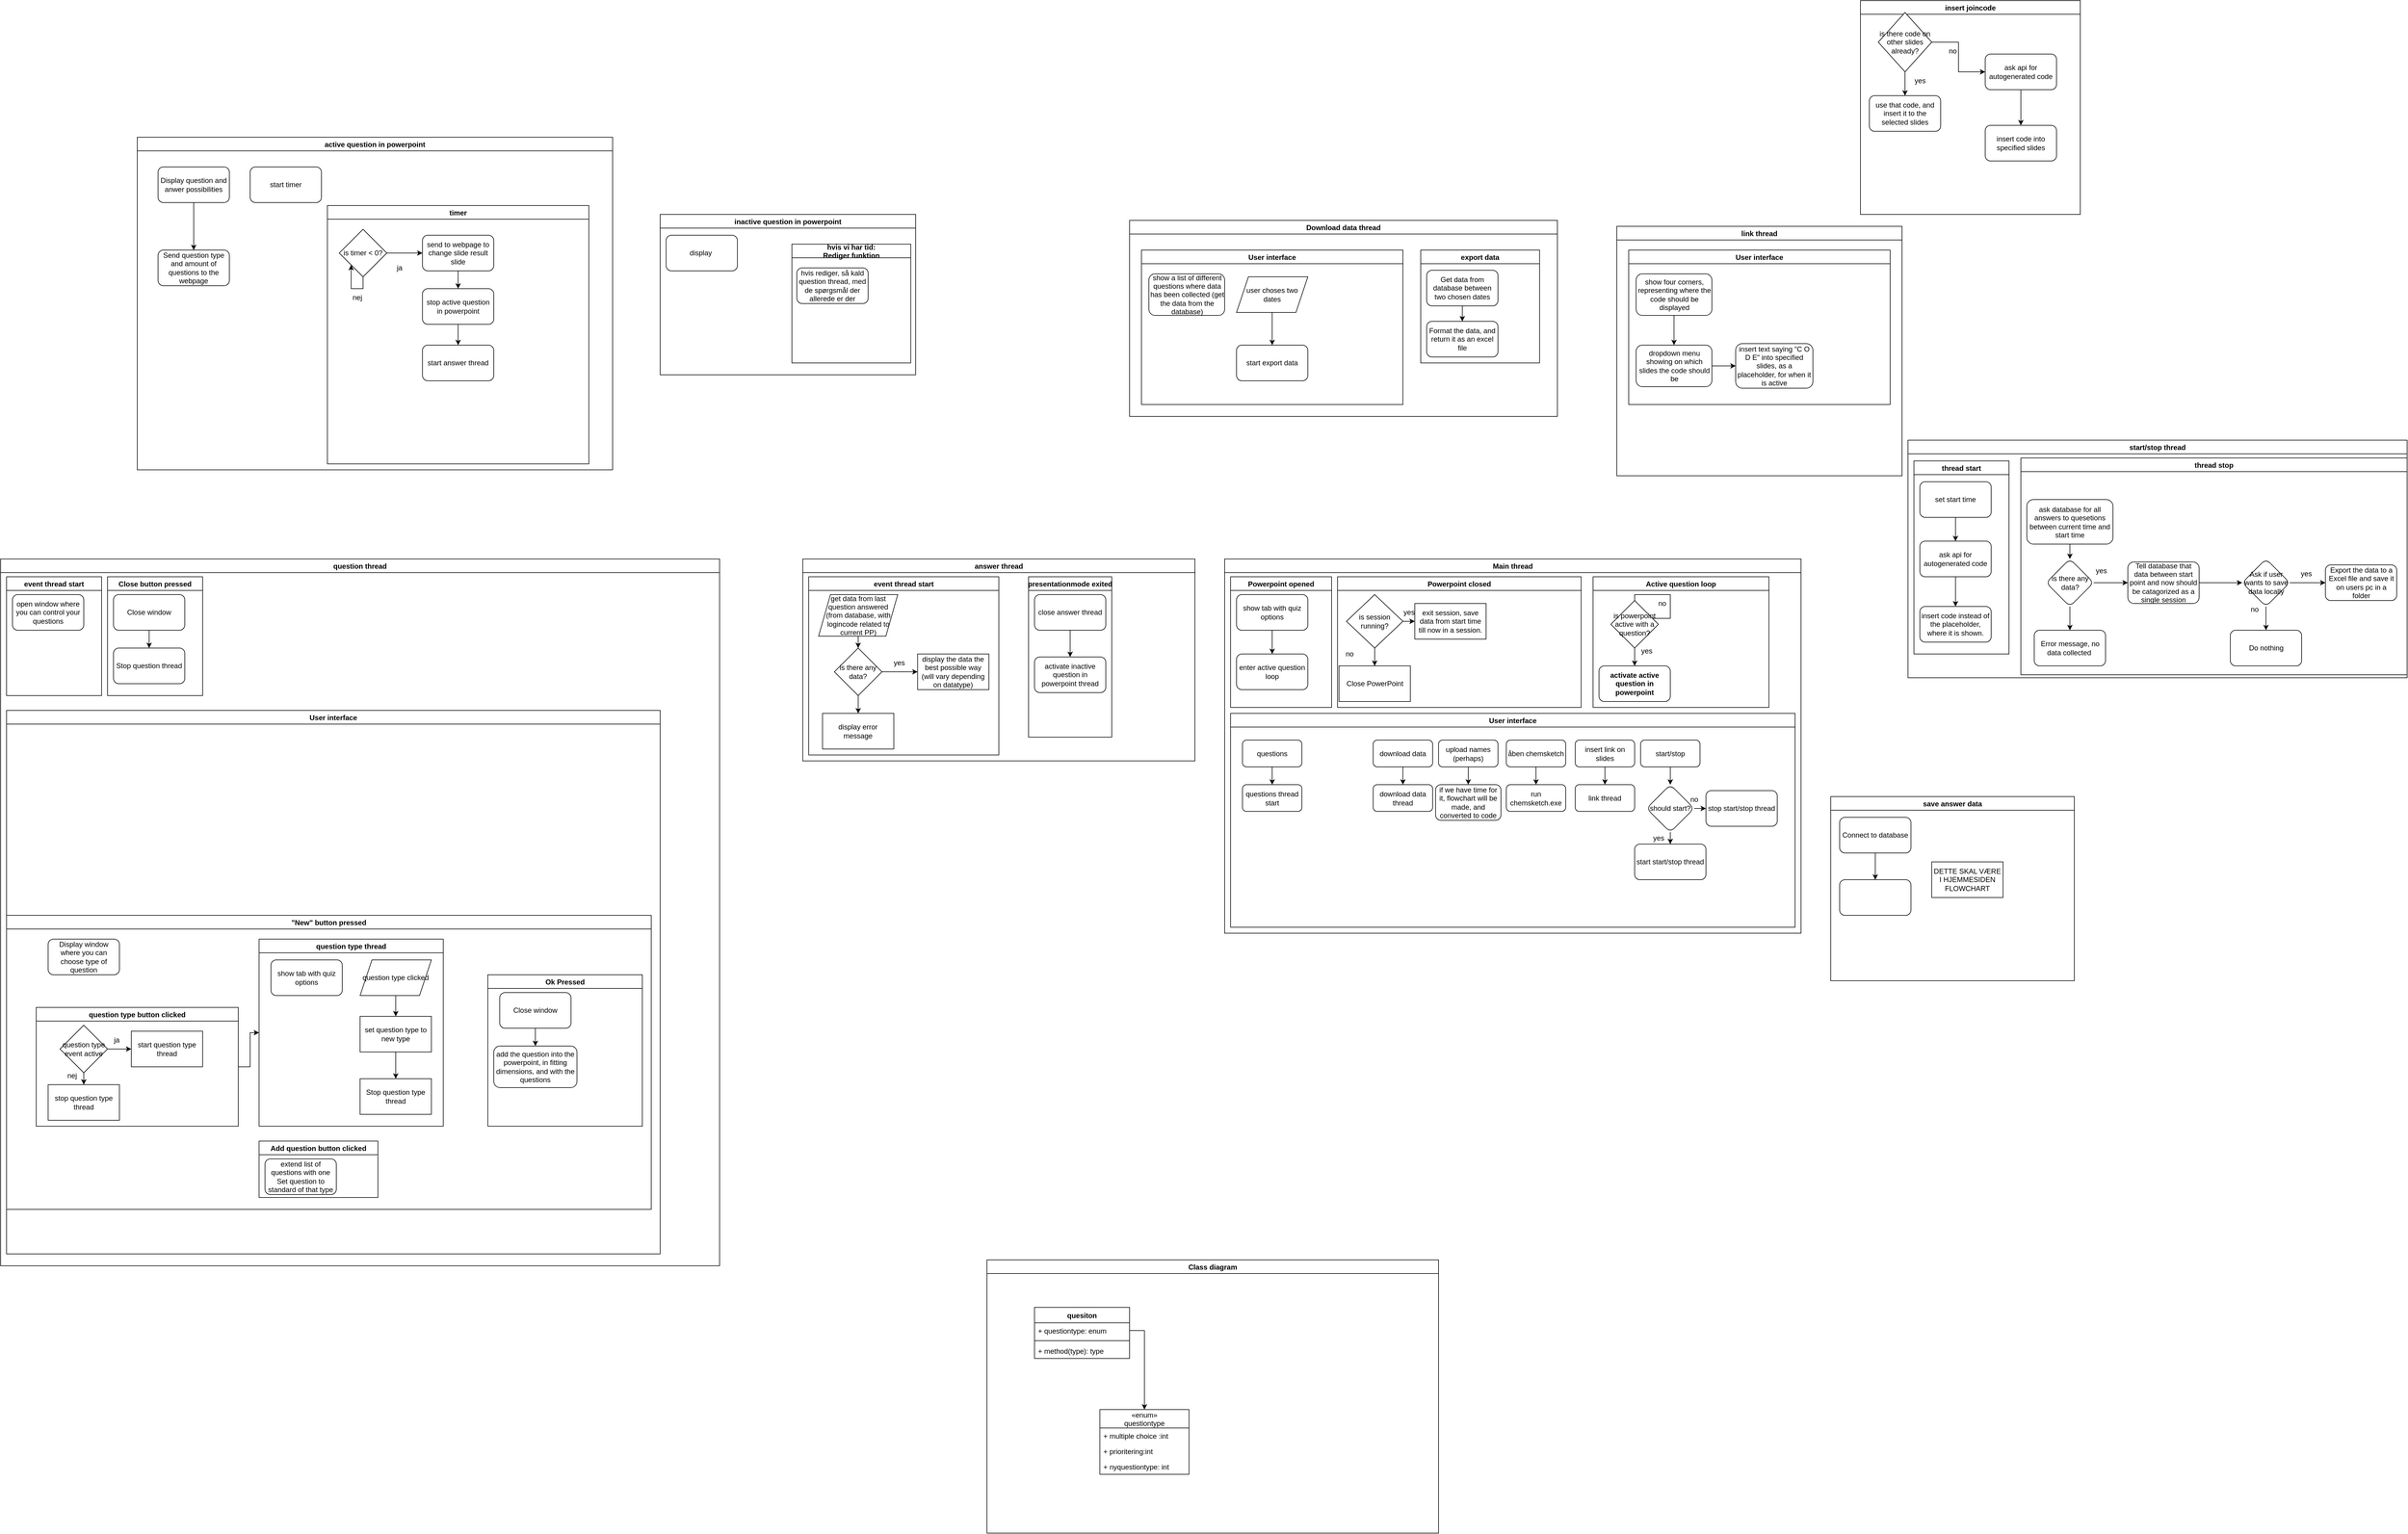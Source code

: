 <mxfile version="20.3.0" type="device"><diagram id="gqX06IdFqiMIVu1nSYgO" name="Side-1"><mxGraphModel dx="3515" dy="1796" grid="1" gridSize="10" guides="1" tooltips="1" connect="1" arrows="1" fold="1" page="1" pageScale="1" pageWidth="827" pageHeight="1169" math="0" shadow="0"><root><mxCell id="0"/><mxCell id="1" parent="0"/><mxCell id="KFCejY-VL7crPzXqSLOR-3" value="start/stop thread" style="swimlane;" parent="1" vertex="1"><mxGeometry x="1090" y="80" width="840" height="400" as="geometry"/></mxCell><mxCell id="HixkjspeuU4x75Afm-0R-80" value="thread start" style="swimlane;" parent="KFCejY-VL7crPzXqSLOR-3" vertex="1"><mxGeometry x="10" y="35" width="160" height="325" as="geometry"/></mxCell><mxCell id="OoVGZKWChTSd3T30ME-v-3" value="" style="edgeStyle=orthogonalEdgeStyle;rounded=0;orthogonalLoop=1;jettySize=auto;html=1;entryX=0.5;entryY=0;entryDx=0;entryDy=0;" parent="HixkjspeuU4x75Afm-0R-80" source="HixkjspeuU4x75Afm-0R-84" target="OoVGZKWChTSd3T30ME-v-5" edge="1"><mxGeometry relative="1" as="geometry"><mxPoint x="70" y="175" as="targetPoint"/></mxGeometry></mxCell><mxCell id="HixkjspeuU4x75Afm-0R-84" value="set start time" style="rounded=1;whiteSpace=wrap;html=1;" parent="HixkjspeuU4x75Afm-0R-80" vertex="1"><mxGeometry x="10" y="35" width="120" height="60" as="geometry"/></mxCell><mxCell id="OoVGZKWChTSd3T30ME-v-5" value="ask api for autogenerated code" style="rounded=1;whiteSpace=wrap;html=1;" parent="HixkjspeuU4x75Afm-0R-80" vertex="1"><mxGeometry x="10" y="135" width="120" height="60" as="geometry"/></mxCell><mxCell id="OoVGZKWChTSd3T30ME-v-6" value="insert code instead of the placeholder, where it is shown." style="whiteSpace=wrap;html=1;rounded=1;" parent="HixkjspeuU4x75Afm-0R-80" vertex="1"><mxGeometry x="10" y="245" width="120" height="60" as="geometry"/></mxCell><mxCell id="OoVGZKWChTSd3T30ME-v-4" value="" style="edgeStyle=orthogonalEdgeStyle;rounded=0;orthogonalLoop=1;jettySize=auto;html=1;" parent="HixkjspeuU4x75Afm-0R-80" source="OoVGZKWChTSd3T30ME-v-5" target="OoVGZKWChTSd3T30ME-v-6" edge="1"><mxGeometry relative="1" as="geometry"/></mxCell><mxCell id="HixkjspeuU4x75Afm-0R-81" value="thread stop" style="swimlane;" parent="KFCejY-VL7crPzXqSLOR-3" vertex="1"><mxGeometry x="190" y="30" width="650" height="365" as="geometry"/></mxCell><mxCell id="HixkjspeuU4x75Afm-0R-89" value="" style="edgeStyle=orthogonalEdgeStyle;rounded=0;orthogonalLoop=1;jettySize=auto;html=1;" parent="HixkjspeuU4x75Afm-0R-81" source="HixkjspeuU4x75Afm-0R-85" target="HixkjspeuU4x75Afm-0R-88" edge="1"><mxGeometry relative="1" as="geometry"/></mxCell><mxCell id="HixkjspeuU4x75Afm-0R-85" value="ask database for all answers to quesetions between current time and start time" style="rounded=1;whiteSpace=wrap;html=1;" parent="HixkjspeuU4x75Afm-0R-81" vertex="1"><mxGeometry x="10" y="70" width="145" height="75" as="geometry"/></mxCell><mxCell id="HixkjspeuU4x75Afm-0R-93" value="" style="edgeStyle=orthogonalEdgeStyle;rounded=0;orthogonalLoop=1;jettySize=auto;html=1;" parent="HixkjspeuU4x75Afm-0R-81" source="HixkjspeuU4x75Afm-0R-88" target="HixkjspeuU4x75Afm-0R-92" edge="1"><mxGeometry relative="1" as="geometry"/></mxCell><mxCell id="OoVGZKWChTSd3T30ME-v-10" value="" style="edgeStyle=orthogonalEdgeStyle;rounded=0;orthogonalLoop=1;jettySize=auto;html=1;entryX=0;entryY=0.5;entryDx=0;entryDy=0;" parent="HixkjspeuU4x75Afm-0R-81" source="HixkjspeuU4x75Afm-0R-88" target="OoVGZKWChTSd3T30ME-v-21" edge="1"><mxGeometry relative="1" as="geometry"/></mxCell><mxCell id="HixkjspeuU4x75Afm-0R-88" value="is there any data?" style="rhombus;whiteSpace=wrap;html=1;rounded=1;" parent="HixkjspeuU4x75Afm-0R-81" vertex="1"><mxGeometry x="42.5" y="170" width="80" height="80" as="geometry"/></mxCell><mxCell id="HixkjspeuU4x75Afm-0R-92" value="Error message, no data collected&amp;nbsp;" style="whiteSpace=wrap;html=1;rounded=1;" parent="HixkjspeuU4x75Afm-0R-81" vertex="1"><mxGeometry x="22.5" y="290" width="120" height="60" as="geometry"/></mxCell><mxCell id="HixkjspeuU4x75Afm-0R-94" value="yes" style="text;html=1;align=center;verticalAlign=middle;resizable=0;points=[];autosize=1;strokeColor=none;fillColor=none;" parent="HixkjspeuU4x75Afm-0R-81" vertex="1"><mxGeometry x="115" y="175" width="40" height="30" as="geometry"/></mxCell><mxCell id="OoVGZKWChTSd3T30ME-v-12" value="" style="edgeStyle=orthogonalEdgeStyle;rounded=0;orthogonalLoop=1;jettySize=auto;html=1;" parent="HixkjspeuU4x75Afm-0R-81" source="OoVGZKWChTSd3T30ME-v-9" target="OoVGZKWChTSd3T30ME-v-11" edge="1"><mxGeometry relative="1" as="geometry"/></mxCell><mxCell id="OoVGZKWChTSd3T30ME-v-14" value="" style="edgeStyle=orthogonalEdgeStyle;rounded=0;orthogonalLoop=1;jettySize=auto;html=1;" parent="HixkjspeuU4x75Afm-0R-81" source="OoVGZKWChTSd3T30ME-v-9" target="OoVGZKWChTSd3T30ME-v-13" edge="1"><mxGeometry relative="1" as="geometry"/></mxCell><mxCell id="OoVGZKWChTSd3T30ME-v-9" value="Ask if user wants to save data locally" style="rhombus;whiteSpace=wrap;html=1;rounded=1;" parent="HixkjspeuU4x75Afm-0R-81" vertex="1"><mxGeometry x="372.5" y="170" width="80" height="80" as="geometry"/></mxCell><mxCell id="OoVGZKWChTSd3T30ME-v-11" value="Export the data to a Excel file and save it on users pc in a folder" style="whiteSpace=wrap;html=1;rounded=1;" parent="HixkjspeuU4x75Afm-0R-81" vertex="1"><mxGeometry x="512.5" y="180" width="120" height="60" as="geometry"/></mxCell><mxCell id="OoVGZKWChTSd3T30ME-v-13" value="Do nothing" style="whiteSpace=wrap;html=1;rounded=1;" parent="HixkjspeuU4x75Afm-0R-81" vertex="1"><mxGeometry x="352.5" y="290" width="120" height="60" as="geometry"/></mxCell><mxCell id="OoVGZKWChTSd3T30ME-v-15" value="yes" style="text;html=1;align=center;verticalAlign=middle;resizable=0;points=[];autosize=1;strokeColor=none;fillColor=none;" parent="HixkjspeuU4x75Afm-0R-81" vertex="1"><mxGeometry x="460" y="180" width="40" height="30" as="geometry"/></mxCell><mxCell id="OoVGZKWChTSd3T30ME-v-16" value="no" style="text;html=1;align=center;verticalAlign=middle;resizable=0;points=[];autosize=1;strokeColor=none;fillColor=none;" parent="HixkjspeuU4x75Afm-0R-81" vertex="1"><mxGeometry x="372.5" y="240" width="40" height="30" as="geometry"/></mxCell><mxCell id="OoVGZKWChTSd3T30ME-v-22" style="edgeStyle=orthogonalEdgeStyle;rounded=0;orthogonalLoop=1;jettySize=auto;html=1;entryX=0;entryY=0.5;entryDx=0;entryDy=0;" parent="HixkjspeuU4x75Afm-0R-81" source="OoVGZKWChTSd3T30ME-v-21" target="OoVGZKWChTSd3T30ME-v-9" edge="1"><mxGeometry relative="1" as="geometry"/></mxCell><mxCell id="OoVGZKWChTSd3T30ME-v-21" value="Tell database that data between start point and now should be catagorized as a single session" style="whiteSpace=wrap;html=1;rounded=1;" parent="HixkjspeuU4x75Afm-0R-81" vertex="1"><mxGeometry x="180" y="175" width="120" height="70" as="geometry"/></mxCell><mxCell id="KFCejY-VL7crPzXqSLOR-4" value="Main thread" style="swimlane;" parent="1" vertex="1"><mxGeometry x="-60" y="280" width="970" height="630" as="geometry"/></mxCell><mxCell id="KFCejY-VL7crPzXqSLOR-5" value="Powerpoint opened" style="swimlane;" parent="KFCejY-VL7crPzXqSLOR-4" vertex="1"><mxGeometry x="10" y="30" width="170" height="220" as="geometry"/></mxCell><mxCell id="HixkjspeuU4x75Afm-0R-272" value="" style="edgeStyle=orthogonalEdgeStyle;rounded=0;orthogonalLoop=1;jettySize=auto;html=1;" parent="KFCejY-VL7crPzXqSLOR-5" source="KFCejY-VL7crPzXqSLOR-7" target="HixkjspeuU4x75Afm-0R-271" edge="1"><mxGeometry relative="1" as="geometry"/></mxCell><mxCell id="KFCejY-VL7crPzXqSLOR-7" value="show tab with quiz options" style="rounded=1;whiteSpace=wrap;html=1;" parent="KFCejY-VL7crPzXqSLOR-5" vertex="1"><mxGeometry x="10" y="30" width="120" height="60" as="geometry"/></mxCell><mxCell id="HixkjspeuU4x75Afm-0R-271" value="enter active question loop" style="whiteSpace=wrap;html=1;rounded=1;" parent="KFCejY-VL7crPzXqSLOR-5" vertex="1"><mxGeometry x="10" y="130" width="120" height="60" as="geometry"/></mxCell><mxCell id="KFCejY-VL7crPzXqSLOR-8" value="Powerpoint closed" style="swimlane;" parent="KFCejY-VL7crPzXqSLOR-4" vertex="1"><mxGeometry x="190" y="30" width="410" height="220" as="geometry"/></mxCell><mxCell id="KFCejY-VL7crPzXqSLOR-15" value="" style="edgeStyle=orthogonalEdgeStyle;rounded=0;orthogonalLoop=1;jettySize=auto;html=1;" parent="KFCejY-VL7crPzXqSLOR-8" source="KFCejY-VL7crPzXqSLOR-10" target="KFCejY-VL7crPzXqSLOR-14" edge="1"><mxGeometry relative="1" as="geometry"/></mxCell><mxCell id="KFCejY-VL7crPzXqSLOR-10" value="is session running?" style="rhombus;whiteSpace=wrap;html=1;" parent="KFCejY-VL7crPzXqSLOR-8" vertex="1"><mxGeometry x="15" y="30" width="95" height="90" as="geometry"/></mxCell><mxCell id="KFCejY-VL7crPzXqSLOR-11" value="exit session, save data from start time till now in a session." style="whiteSpace=wrap;html=1;" parent="KFCejY-VL7crPzXqSLOR-8" vertex="1"><mxGeometry x="130" y="45" width="120" height="60" as="geometry"/></mxCell><mxCell id="KFCejY-VL7crPzXqSLOR-12" value="" style="edgeStyle=orthogonalEdgeStyle;rounded=0;orthogonalLoop=1;jettySize=auto;html=1;" parent="KFCejY-VL7crPzXqSLOR-8" source="KFCejY-VL7crPzXqSLOR-10" target="KFCejY-VL7crPzXqSLOR-11" edge="1"><mxGeometry relative="1" as="geometry"/></mxCell><mxCell id="KFCejY-VL7crPzXqSLOR-14" value="Close PowerPoint" style="whiteSpace=wrap;html=1;" parent="KFCejY-VL7crPzXqSLOR-8" vertex="1"><mxGeometry x="2.5" y="150" width="120" height="60" as="geometry"/></mxCell><mxCell id="HixkjspeuU4x75Afm-0R-96" value="yes" style="text;html=1;align=center;verticalAlign=middle;resizable=0;points=[];autosize=1;strokeColor=none;fillColor=none;" parent="KFCejY-VL7crPzXqSLOR-8" vertex="1"><mxGeometry x="100" y="45" width="40" height="30" as="geometry"/></mxCell><mxCell id="KFCejY-VL7crPzXqSLOR-16" value="User interface" style="swimlane;" parent="KFCejY-VL7crPzXqSLOR-4" vertex="1"><mxGeometry x="10" y="260" width="950" height="360" as="geometry"/></mxCell><mxCell id="KFCejY-VL7crPzXqSLOR-47" value="" style="edgeStyle=orthogonalEdgeStyle;rounded=0;orthogonalLoop=1;jettySize=auto;html=1;" parent="KFCejY-VL7crPzXqSLOR-16" source="KFCejY-VL7crPzXqSLOR-17" target="KFCejY-VL7crPzXqSLOR-46" edge="1"><mxGeometry relative="1" as="geometry"/></mxCell><mxCell id="KFCejY-VL7crPzXqSLOR-17" value="questions" style="rounded=1;whiteSpace=wrap;html=1;" parent="KFCejY-VL7crPzXqSLOR-16" vertex="1"><mxGeometry x="20" y="45" width="100" height="45" as="geometry"/></mxCell><mxCell id="HixkjspeuU4x75Afm-0R-4" value="" style="edgeStyle=orthogonalEdgeStyle;rounded=0;orthogonalLoop=1;jettySize=auto;html=1;" parent="KFCejY-VL7crPzXqSLOR-16" source="KFCejY-VL7crPzXqSLOR-42" target="HixkjspeuU4x75Afm-0R-3" edge="1"><mxGeometry relative="1" as="geometry"/></mxCell><mxCell id="KFCejY-VL7crPzXqSLOR-42" value="download data" style="rounded=1;whiteSpace=wrap;html=1;" parent="KFCejY-VL7crPzXqSLOR-16" vertex="1"><mxGeometry x="240" y="45" width="100" height="45" as="geometry"/></mxCell><mxCell id="HixkjspeuU4x75Afm-0R-32" value="" style="edgeStyle=orthogonalEdgeStyle;rounded=0;orthogonalLoop=1;jettySize=auto;html=1;" parent="KFCejY-VL7crPzXqSLOR-16" source="KFCejY-VL7crPzXqSLOR-41" target="HixkjspeuU4x75Afm-0R-31" edge="1"><mxGeometry relative="1" as="geometry"/></mxCell><mxCell id="KFCejY-VL7crPzXqSLOR-41" value="upload names (perhaps)" style="rounded=1;whiteSpace=wrap;html=1;" parent="KFCejY-VL7crPzXqSLOR-16" vertex="1"><mxGeometry x="350" y="45" width="100" height="45" as="geometry"/></mxCell><mxCell id="HixkjspeuU4x75Afm-0R-34" value="" style="edgeStyle=orthogonalEdgeStyle;rounded=0;orthogonalLoop=1;jettySize=auto;html=1;" parent="KFCejY-VL7crPzXqSLOR-16" source="KFCejY-VL7crPzXqSLOR-43" target="HixkjspeuU4x75Afm-0R-33" edge="1"><mxGeometry relative="1" as="geometry"/></mxCell><mxCell id="KFCejY-VL7crPzXqSLOR-43" value="åben chemsketch" style="rounded=1;whiteSpace=wrap;html=1;" parent="KFCejY-VL7crPzXqSLOR-16" vertex="1"><mxGeometry x="464" y="45" width="100" height="45" as="geometry"/></mxCell><mxCell id="HixkjspeuU4x75Afm-0R-36" value="" style="edgeStyle=orthogonalEdgeStyle;rounded=0;orthogonalLoop=1;jettySize=auto;html=1;" parent="KFCejY-VL7crPzXqSLOR-16" source="KFCejY-VL7crPzXqSLOR-44" target="HixkjspeuU4x75Afm-0R-35" edge="1"><mxGeometry relative="1" as="geometry"/></mxCell><mxCell id="KFCejY-VL7crPzXqSLOR-44" value="insert link on slides" style="rounded=1;whiteSpace=wrap;html=1;" parent="KFCejY-VL7crPzXqSLOR-16" vertex="1"><mxGeometry x="580" y="45" width="100" height="45" as="geometry"/></mxCell><mxCell id="HixkjspeuU4x75Afm-0R-73" value="" style="edgeStyle=orthogonalEdgeStyle;rounded=0;orthogonalLoop=1;jettySize=auto;html=1;" parent="KFCejY-VL7crPzXqSLOR-16" source="KFCejY-VL7crPzXqSLOR-45" target="HixkjspeuU4x75Afm-0R-72" edge="1"><mxGeometry relative="1" as="geometry"/></mxCell><mxCell id="KFCejY-VL7crPzXqSLOR-45" value="start/stop" style="rounded=1;whiteSpace=wrap;html=1;" parent="KFCejY-VL7crPzXqSLOR-16" vertex="1"><mxGeometry x="690" y="45" width="100" height="45" as="geometry"/></mxCell><mxCell id="KFCejY-VL7crPzXqSLOR-46" value="questions thread start" style="rounded=1;whiteSpace=wrap;html=1;" parent="KFCejY-VL7crPzXqSLOR-16" vertex="1"><mxGeometry x="20" y="120" width="100" height="45" as="geometry"/></mxCell><mxCell id="HixkjspeuU4x75Afm-0R-3" value="download data thread" style="rounded=1;whiteSpace=wrap;html=1;" parent="KFCejY-VL7crPzXqSLOR-16" vertex="1"><mxGeometry x="240" y="120" width="100" height="45" as="geometry"/></mxCell><mxCell id="HixkjspeuU4x75Afm-0R-31" value="if we have time for it, flowchart will be made, and converted to code" style="rounded=1;whiteSpace=wrap;html=1;" parent="KFCejY-VL7crPzXqSLOR-16" vertex="1"><mxGeometry x="345" y="120" width="110" height="60" as="geometry"/></mxCell><mxCell id="HixkjspeuU4x75Afm-0R-33" value="run chemsketch.exe" style="rounded=1;whiteSpace=wrap;html=1;" parent="KFCejY-VL7crPzXqSLOR-16" vertex="1"><mxGeometry x="464" y="120" width="100" height="45" as="geometry"/></mxCell><mxCell id="HixkjspeuU4x75Afm-0R-35" value="link thread" style="rounded=1;whiteSpace=wrap;html=1;" parent="KFCejY-VL7crPzXqSLOR-16" vertex="1"><mxGeometry x="580" y="120" width="100" height="45" as="geometry"/></mxCell><mxCell id="HixkjspeuU4x75Afm-0R-75" value="" style="edgeStyle=orthogonalEdgeStyle;rounded=0;orthogonalLoop=1;jettySize=auto;html=1;" parent="KFCejY-VL7crPzXqSLOR-16" source="HixkjspeuU4x75Afm-0R-72" target="HixkjspeuU4x75Afm-0R-74" edge="1"><mxGeometry relative="1" as="geometry"/></mxCell><mxCell id="HixkjspeuU4x75Afm-0R-77" value="" style="edgeStyle=orthogonalEdgeStyle;rounded=0;orthogonalLoop=1;jettySize=auto;html=1;" parent="KFCejY-VL7crPzXqSLOR-16" source="HixkjspeuU4x75Afm-0R-72" target="HixkjspeuU4x75Afm-0R-76" edge="1"><mxGeometry relative="1" as="geometry"/></mxCell><mxCell id="HixkjspeuU4x75Afm-0R-72" value="should start?" style="rhombus;whiteSpace=wrap;html=1;rounded=1;" parent="KFCejY-VL7crPzXqSLOR-16" vertex="1"><mxGeometry x="700" y="120" width="80" height="80" as="geometry"/></mxCell><mxCell id="HixkjspeuU4x75Afm-0R-74" value="stop start/stop thread" style="whiteSpace=wrap;html=1;rounded=1;" parent="KFCejY-VL7crPzXqSLOR-16" vertex="1"><mxGeometry x="800" y="130" width="120" height="60" as="geometry"/></mxCell><mxCell id="HixkjspeuU4x75Afm-0R-76" value="start start/stop thread" style="whiteSpace=wrap;html=1;rounded=1;" parent="KFCejY-VL7crPzXqSLOR-16" vertex="1"><mxGeometry x="680" y="220" width="120" height="60" as="geometry"/></mxCell><mxCell id="HixkjspeuU4x75Afm-0R-79" value="no" style="text;html=1;align=center;verticalAlign=middle;resizable=0;points=[];autosize=1;strokeColor=none;fillColor=none;" parent="KFCejY-VL7crPzXqSLOR-16" vertex="1"><mxGeometry x="760" y="130" width="40" height="30" as="geometry"/></mxCell><mxCell id="HixkjspeuU4x75Afm-0R-270" value="Active question loop" style="swimlane;" parent="KFCejY-VL7crPzXqSLOR-4" vertex="1"><mxGeometry x="620" y="30" width="296" height="220" as="geometry"/></mxCell><mxCell id="HixkjspeuU4x75Afm-0R-276" value="" style="edgeStyle=orthogonalEdgeStyle;rounded=0;orthogonalLoop=1;jettySize=auto;html=1;" parent="HixkjspeuU4x75Afm-0R-270" source="HixkjspeuU4x75Afm-0R-274" target="HixkjspeuU4x75Afm-0R-275" edge="1"><mxGeometry relative="1" as="geometry"/></mxCell><mxCell id="HixkjspeuU4x75Afm-0R-278" value="" style="edgeStyle=orthogonalEdgeStyle;rounded=0;orthogonalLoop=1;jettySize=auto;html=1;entryX=0.5;entryY=0;entryDx=0;entryDy=0;" parent="HixkjspeuU4x75Afm-0R-270" source="HixkjspeuU4x75Afm-0R-274" target="HixkjspeuU4x75Afm-0R-274" edge="1"><mxGeometry relative="1" as="geometry"><mxPoint x="156" y="70" as="targetPoint"/><Array as="points"><mxPoint x="70" y="30"/><mxPoint x="130" y="30"/><mxPoint x="130" y="70"/><mxPoint x="70" y="70"/></Array></mxGeometry></mxCell><mxCell id="HixkjspeuU4x75Afm-0R-274" value="is powerpoint active with a question?" style="rhombus;whiteSpace=wrap;html=1;" parent="HixkjspeuU4x75Afm-0R-270" vertex="1"><mxGeometry x="30" y="40" width="80" height="80" as="geometry"/></mxCell><mxCell id="HixkjspeuU4x75Afm-0R-275" value="&lt;span style=&quot;font-weight: 700;&quot;&gt;activate&amp;nbsp;&lt;/span&gt;&lt;span style=&quot;font-weight: 700;&quot;&gt;active question in powerpoint&lt;/span&gt;" style="rounded=1;whiteSpace=wrap;html=1;" parent="HixkjspeuU4x75Afm-0R-270" vertex="1"><mxGeometry x="10" y="150" width="120" height="60" as="geometry"/></mxCell><mxCell id="HixkjspeuU4x75Afm-0R-280" value="yes" style="text;html=1;align=center;verticalAlign=middle;resizable=0;points=[];autosize=1;strokeColor=none;fillColor=none;" parent="HixkjspeuU4x75Afm-0R-270" vertex="1"><mxGeometry x="70" y="110" width="40" height="30" as="geometry"/></mxCell><mxCell id="HixkjspeuU4x75Afm-0R-279" value="no" style="text;html=1;align=center;verticalAlign=middle;resizable=0;points=[];autosize=1;strokeColor=none;fillColor=none;" parent="HixkjspeuU4x75Afm-0R-270" vertex="1"><mxGeometry x="96" y="30" width="40" height="30" as="geometry"/></mxCell><mxCell id="KFCejY-VL7crPzXqSLOR-48" value="question thread" style="swimlane;" parent="1" vertex="1"><mxGeometry x="-2120" y="280" width="1210" height="1190" as="geometry"/></mxCell><mxCell id="KFCejY-VL7crPzXqSLOR-49" value="event thread start" style="swimlane;" parent="KFCejY-VL7crPzXqSLOR-48" vertex="1"><mxGeometry x="10" y="30" width="160" height="200" as="geometry"/></mxCell><mxCell id="KFCejY-VL7crPzXqSLOR-50" value="open window where you can control your questions" style="rounded=1;whiteSpace=wrap;html=1;" parent="KFCejY-VL7crPzXqSLOR-49" vertex="1"><mxGeometry x="10" y="30" width="120" height="60" as="geometry"/></mxCell><mxCell id="KFCejY-VL7crPzXqSLOR-55" value="Close button pressed" style="swimlane;" parent="KFCejY-VL7crPzXqSLOR-48" vertex="1"><mxGeometry x="180" y="30" width="160" height="200" as="geometry"/></mxCell><mxCell id="KFCejY-VL7crPzXqSLOR-56" value="Close window" style="rounded=1;whiteSpace=wrap;html=1;" parent="KFCejY-VL7crPzXqSLOR-55" vertex="1"><mxGeometry x="10" y="30" width="120" height="60" as="geometry"/></mxCell><mxCell id="KFCejY-VL7crPzXqSLOR-110" value="Stop question thread" style="rounded=1;whiteSpace=wrap;html=1;" parent="KFCejY-VL7crPzXqSLOR-55" vertex="1"><mxGeometry x="10" y="120" width="120" height="60" as="geometry"/></mxCell><mxCell id="KFCejY-VL7crPzXqSLOR-111" style="edgeStyle=orthogonalEdgeStyle;rounded=0;orthogonalLoop=1;jettySize=auto;html=1;" parent="KFCejY-VL7crPzXqSLOR-55" source="KFCejY-VL7crPzXqSLOR-56" target="KFCejY-VL7crPzXqSLOR-110" edge="1"><mxGeometry relative="1" as="geometry"/></mxCell><mxCell id="HixkjspeuU4x75Afm-0R-117" value="User interface" style="swimlane;startSize=23;" parent="KFCejY-VL7crPzXqSLOR-48" vertex="1"><mxGeometry x="10" y="255" width="1100" height="915" as="geometry"/></mxCell><mxCell id="DuBlpub74EIukZ10wUKL-1" value="&quot;New&quot; button pressed" style="swimlane;" vertex="1" parent="HixkjspeuU4x75Afm-0R-117"><mxGeometry y="345" width="1085" height="495" as="geometry"/></mxCell><mxCell id="KFCejY-VL7crPzXqSLOR-69" value="question type button clicked" style="swimlane;" parent="DuBlpub74EIukZ10wUKL-1" vertex="1"><mxGeometry x="50" y="155" width="340" height="200" as="geometry"/></mxCell><mxCell id="KFCejY-VL7crPzXqSLOR-85" value="question type event active" style="rhombus;whiteSpace=wrap;html=1;" parent="KFCejY-VL7crPzXqSLOR-69" vertex="1"><mxGeometry x="40" y="30" width="80" height="80" as="geometry"/></mxCell><mxCell id="KFCejY-VL7crPzXqSLOR-86" value="start question type thread" style="whiteSpace=wrap;html=1;" parent="KFCejY-VL7crPzXqSLOR-69" vertex="1"><mxGeometry x="160" y="40" width="120" height="60" as="geometry"/></mxCell><mxCell id="KFCejY-VL7crPzXqSLOR-87" value="" style="edgeStyle=orthogonalEdgeStyle;rounded=0;orthogonalLoop=1;jettySize=auto;html=1;" parent="KFCejY-VL7crPzXqSLOR-69" source="KFCejY-VL7crPzXqSLOR-85" target="KFCejY-VL7crPzXqSLOR-86" edge="1"><mxGeometry relative="1" as="geometry"/></mxCell><mxCell id="KFCejY-VL7crPzXqSLOR-91" value="stop question type thread" style="whiteSpace=wrap;html=1;" parent="KFCejY-VL7crPzXqSLOR-69" vertex="1"><mxGeometry x="20" y="130" width="120" height="60" as="geometry"/></mxCell><mxCell id="KFCejY-VL7crPzXqSLOR-92" style="edgeStyle=orthogonalEdgeStyle;rounded=0;orthogonalLoop=1;jettySize=auto;html=1;" parent="KFCejY-VL7crPzXqSLOR-69" source="KFCejY-VL7crPzXqSLOR-85" target="KFCejY-VL7crPzXqSLOR-91" edge="1"><mxGeometry relative="1" as="geometry"/></mxCell><mxCell id="KFCejY-VL7crPzXqSLOR-88" value="ja" style="text;html=1;align=center;verticalAlign=middle;resizable=0;points=[];autosize=1;strokeColor=none;fillColor=none;" parent="KFCejY-VL7crPzXqSLOR-69" vertex="1"><mxGeometry x="120" y="40" width="30" height="30" as="geometry"/></mxCell><mxCell id="KFCejY-VL7crPzXqSLOR-93" value="nej" style="text;html=1;align=center;verticalAlign=middle;resizable=0;points=[];autosize=1;strokeColor=none;fillColor=none;" parent="KFCejY-VL7crPzXqSLOR-69" vertex="1"><mxGeometry x="40" y="100" width="40" height="30" as="geometry"/></mxCell><mxCell id="KFCejY-VL7crPzXqSLOR-53" value="question type thread" style="swimlane;" parent="DuBlpub74EIukZ10wUKL-1" vertex="1"><mxGeometry x="425" y="40" width="310" height="315" as="geometry"/></mxCell><mxCell id="KFCejY-VL7crPzXqSLOR-52" value="show tab with quiz options" style="rounded=1;whiteSpace=wrap;html=1;" parent="KFCejY-VL7crPzXqSLOR-53" vertex="1"><mxGeometry x="20" y="35" width="120" height="60" as="geometry"/></mxCell><mxCell id="KFCejY-VL7crPzXqSLOR-108" value="" style="edgeStyle=orthogonalEdgeStyle;rounded=0;orthogonalLoop=1;jettySize=auto;html=1;" parent="KFCejY-VL7crPzXqSLOR-53" source="KFCejY-VL7crPzXqSLOR-99" target="KFCejY-VL7crPzXqSLOR-107" edge="1"><mxGeometry relative="1" as="geometry"/></mxCell><mxCell id="KFCejY-VL7crPzXqSLOR-99" value="set question type to new type" style="whiteSpace=wrap;html=1;" parent="KFCejY-VL7crPzXqSLOR-53" vertex="1"><mxGeometry x="170" y="130" width="120" height="60" as="geometry"/></mxCell><mxCell id="KFCejY-VL7crPzXqSLOR-106" style="edgeStyle=orthogonalEdgeStyle;rounded=0;orthogonalLoop=1;jettySize=auto;html=1;" parent="KFCejY-VL7crPzXqSLOR-53" source="KFCejY-VL7crPzXqSLOR-105" target="KFCejY-VL7crPzXqSLOR-99" edge="1"><mxGeometry relative="1" as="geometry"><Array as="points"><mxPoint x="230" y="125"/><mxPoint x="230" y="125"/></Array></mxGeometry></mxCell><mxCell id="KFCejY-VL7crPzXqSLOR-105" value="question type clicked" style="shape=parallelogram;perimeter=parallelogramPerimeter;whiteSpace=wrap;html=1;fixedSize=1;" parent="KFCejY-VL7crPzXqSLOR-53" vertex="1"><mxGeometry x="170" y="35" width="120" height="60" as="geometry"/></mxCell><mxCell id="KFCejY-VL7crPzXqSLOR-107" value="Stop question type thread" style="whiteSpace=wrap;html=1;" parent="KFCejY-VL7crPzXqSLOR-53" vertex="1"><mxGeometry x="170" y="235" width="120" height="60" as="geometry"/></mxCell><mxCell id="HixkjspeuU4x75Afm-0R-119" style="edgeStyle=orthogonalEdgeStyle;rounded=0;orthogonalLoop=1;jettySize=auto;html=1;entryX=0;entryY=0.5;entryDx=0;entryDy=0;" parent="DuBlpub74EIukZ10wUKL-1" source="KFCejY-VL7crPzXqSLOR-69" target="KFCejY-VL7crPzXqSLOR-53" edge="1"><mxGeometry relative="1" as="geometry"/></mxCell><mxCell id="HixkjspeuU4x75Afm-0R-136" value="Add question button clicked" style="swimlane;" parent="DuBlpub74EIukZ10wUKL-1" vertex="1"><mxGeometry x="425" y="380" width="200" height="95" as="geometry"/></mxCell><mxCell id="HixkjspeuU4x75Afm-0R-137" value="extend list of questions with one&lt;br&gt;Set question to standard of that type" style="rounded=1;whiteSpace=wrap;html=1;" parent="HixkjspeuU4x75Afm-0R-136" vertex="1"><mxGeometry x="10" y="30" width="120" height="60" as="geometry"/></mxCell><mxCell id="HixkjspeuU4x75Afm-0R-132" value="Ok Pressed" style="swimlane;" parent="DuBlpub74EIukZ10wUKL-1" vertex="1"><mxGeometry x="810" y="100" width="260" height="255" as="geometry"/></mxCell><mxCell id="HixkjspeuU4x75Afm-0R-133" value="Close window" style="rounded=1;whiteSpace=wrap;html=1;" parent="HixkjspeuU4x75Afm-0R-132" vertex="1"><mxGeometry x="20" y="30" width="120" height="60" as="geometry"/></mxCell><mxCell id="HixkjspeuU4x75Afm-0R-134" value="add the question into the powerpoint, in fitting dimensions, and with the questions" style="rounded=1;whiteSpace=wrap;html=1;" parent="HixkjspeuU4x75Afm-0R-132" vertex="1"><mxGeometry x="10" y="120" width="140" height="70" as="geometry"/></mxCell><mxCell id="HixkjspeuU4x75Afm-0R-135" style="edgeStyle=orthogonalEdgeStyle;rounded=0;orthogonalLoop=1;jettySize=auto;html=1;" parent="HixkjspeuU4x75Afm-0R-132" source="HixkjspeuU4x75Afm-0R-133" target="HixkjspeuU4x75Afm-0R-134" edge="1"><mxGeometry relative="1" as="geometry"/></mxCell><mxCell id="DuBlpub74EIukZ10wUKL-28" value="Display window where you can choose type of question" style="rounded=1;whiteSpace=wrap;html=1;" vertex="1" parent="DuBlpub74EIukZ10wUKL-1"><mxGeometry x="70" y="40" width="120" height="60" as="geometry"/></mxCell><mxCell id="KFCejY-VL7crPzXqSLOR-112" value="answer thread" style="swimlane;" parent="1" vertex="1"><mxGeometry x="-770" y="280" width="660" height="340" as="geometry"/></mxCell><mxCell id="KFCejY-VL7crPzXqSLOR-113" value="event thread start" style="swimlane;" parent="KFCejY-VL7crPzXqSLOR-112" vertex="1"><mxGeometry x="10" y="30" width="320" height="300" as="geometry"/></mxCell><mxCell id="HixkjspeuU4x75Afm-0R-247" value="get data from last question answered (from database, with logincode related to current PP)" style="shape=parallelogram;perimeter=parallelogramPerimeter;whiteSpace=wrap;html=1;fixedSize=1;" parent="KFCejY-VL7crPzXqSLOR-113" vertex="1"><mxGeometry x="16.63" y="30" width="133.25" height="70" as="geometry"/></mxCell><mxCell id="HixkjspeuU4x75Afm-0R-250" value="is there any data?" style="rhombus;whiteSpace=wrap;html=1;" parent="KFCejY-VL7crPzXqSLOR-113" vertex="1"><mxGeometry x="43.25" y="120" width="80" height="80" as="geometry"/></mxCell><mxCell id="HixkjspeuU4x75Afm-0R-246" value="" style="edgeStyle=orthogonalEdgeStyle;rounded=0;orthogonalLoop=1;jettySize=auto;html=1;entryX=0.5;entryY=0;entryDx=0;entryDy=0;" parent="KFCejY-VL7crPzXqSLOR-113" source="HixkjspeuU4x75Afm-0R-247" target="HixkjspeuU4x75Afm-0R-250" edge="1"><mxGeometry relative="1" as="geometry"><mxPoint x="90" y="130" as="targetPoint"/></mxGeometry></mxCell><mxCell id="HixkjspeuU4x75Afm-0R-251" value="display the data the best possible way (will vary depending on datatype)" style="whiteSpace=wrap;html=1;" parent="KFCejY-VL7crPzXqSLOR-113" vertex="1"><mxGeometry x="183.25" y="130" width="120" height="60" as="geometry"/></mxCell><mxCell id="HixkjspeuU4x75Afm-0R-248" value="" style="edgeStyle=orthogonalEdgeStyle;rounded=0;orthogonalLoop=1;jettySize=auto;html=1;" parent="KFCejY-VL7crPzXqSLOR-113" source="HixkjspeuU4x75Afm-0R-250" target="HixkjspeuU4x75Afm-0R-251" edge="1"><mxGeometry relative="1" as="geometry"/></mxCell><mxCell id="HixkjspeuU4x75Afm-0R-252" value="yes" style="text;html=1;align=center;verticalAlign=middle;resizable=0;points=[];autosize=1;strokeColor=none;fillColor=none;" parent="KFCejY-VL7crPzXqSLOR-113" vertex="1"><mxGeometry x="131.75" y="130" width="40" height="30" as="geometry"/></mxCell><mxCell id="HixkjspeuU4x75Afm-0R-253" value="display error message" style="whiteSpace=wrap;html=1;" parent="KFCejY-VL7crPzXqSLOR-113" vertex="1"><mxGeometry x="23.25" y="230" width="120" height="60" as="geometry"/></mxCell><mxCell id="HixkjspeuU4x75Afm-0R-249" value="" style="edgeStyle=orthogonalEdgeStyle;rounded=0;orthogonalLoop=1;jettySize=auto;html=1;" parent="KFCejY-VL7crPzXqSLOR-113" source="HixkjspeuU4x75Afm-0R-250" target="HixkjspeuU4x75Afm-0R-253" edge="1"><mxGeometry relative="1" as="geometry"/></mxCell><mxCell id="HixkjspeuU4x75Afm-0R-112" value="presentationmode exited" style="swimlane;" parent="KFCejY-VL7crPzXqSLOR-112" vertex="1"><mxGeometry x="380" y="30" width="140" height="270" as="geometry"/></mxCell><mxCell id="HixkjspeuU4x75Afm-0R-260" value="" style="edgeStyle=orthogonalEdgeStyle;rounded=0;orthogonalLoop=1;jettySize=auto;html=1;" parent="HixkjspeuU4x75Afm-0R-112" source="HixkjspeuU4x75Afm-0R-113" target="HixkjspeuU4x75Afm-0R-259" edge="1"><mxGeometry relative="1" as="geometry"/></mxCell><mxCell id="HixkjspeuU4x75Afm-0R-113" value="close answer thread" style="rounded=1;whiteSpace=wrap;html=1;" parent="HixkjspeuU4x75Afm-0R-112" vertex="1"><mxGeometry x="10" y="30" width="120" height="60" as="geometry"/></mxCell><mxCell id="HixkjspeuU4x75Afm-0R-259" value="activate inactive question in powerpoint thread" style="rounded=1;whiteSpace=wrap;html=1;" parent="HixkjspeuU4x75Afm-0R-112" vertex="1"><mxGeometry x="10" y="135" width="120" height="60" as="geometry"/></mxCell><mxCell id="HixkjspeuU4x75Afm-0R-5" value="Download data thread" style="swimlane;" parent="1" vertex="1"><mxGeometry x="-220" y="-290" width="720" height="330" as="geometry"/></mxCell><mxCell id="HixkjspeuU4x75Afm-0R-8" value="User interface" style="swimlane;" parent="HixkjspeuU4x75Afm-0R-5" vertex="1"><mxGeometry x="20" y="50" width="440" height="260" as="geometry"/></mxCell><mxCell id="HixkjspeuU4x75Afm-0R-25" value="" style="edgeStyle=orthogonalEdgeStyle;rounded=0;orthogonalLoop=1;jettySize=auto;html=1;" parent="HixkjspeuU4x75Afm-0R-8" source="HixkjspeuU4x75Afm-0R-22" target="HixkjspeuU4x75Afm-0R-24" edge="1"><mxGeometry relative="1" as="geometry"/></mxCell><mxCell id="HixkjspeuU4x75Afm-0R-22" value="user choses two dates" style="shape=parallelogram;perimeter=parallelogramPerimeter;whiteSpace=wrap;html=1;fixedSize=1;" parent="HixkjspeuU4x75Afm-0R-8" vertex="1"><mxGeometry x="160" y="45" width="120" height="60" as="geometry"/></mxCell><mxCell id="HixkjspeuU4x75Afm-0R-23" value="show a list of different questions where data has been collected (get the data from the database)" style="rounded=1;whiteSpace=wrap;html=1;" parent="HixkjspeuU4x75Afm-0R-8" vertex="1"><mxGeometry x="12.5" y="40" width="127.5" height="70" as="geometry"/></mxCell><mxCell id="HixkjspeuU4x75Afm-0R-24" value="start export data" style="rounded=1;whiteSpace=wrap;html=1;" parent="HixkjspeuU4x75Afm-0R-8" vertex="1"><mxGeometry x="160" y="160" width="120" height="60" as="geometry"/></mxCell><mxCell id="HixkjspeuU4x75Afm-0R-26" value="export data" style="swimlane;" parent="HixkjspeuU4x75Afm-0R-5" vertex="1"><mxGeometry x="490" y="50" width="200" height="190" as="geometry"/></mxCell><mxCell id="HixkjspeuU4x75Afm-0R-29" value="" style="edgeStyle=orthogonalEdgeStyle;rounded=0;orthogonalLoop=1;jettySize=auto;html=1;" parent="HixkjspeuU4x75Afm-0R-26" source="HixkjspeuU4x75Afm-0R-27" target="HixkjspeuU4x75Afm-0R-28" edge="1"><mxGeometry relative="1" as="geometry"/></mxCell><mxCell id="HixkjspeuU4x75Afm-0R-27" value="Get data from database between two chosen dates" style="rounded=1;whiteSpace=wrap;html=1;" parent="HixkjspeuU4x75Afm-0R-26" vertex="1"><mxGeometry x="10" y="34" width="120" height="60" as="geometry"/></mxCell><mxCell id="HixkjspeuU4x75Afm-0R-28" value="Format the data, and return it as an excel file" style="rounded=1;whiteSpace=wrap;html=1;" parent="HixkjspeuU4x75Afm-0R-26" vertex="1"><mxGeometry x="10" y="120" width="120" height="60" as="geometry"/></mxCell><mxCell id="HixkjspeuU4x75Afm-0R-37" value="link thread" style="swimlane;" parent="1" vertex="1"><mxGeometry x="600" y="-280" width="480" height="420" as="geometry"/></mxCell><mxCell id="HixkjspeuU4x75Afm-0R-38" value="User interface" style="swimlane;" parent="HixkjspeuU4x75Afm-0R-37" vertex="1"><mxGeometry x="20" y="40" width="440" height="260" as="geometry"/></mxCell><mxCell id="HixkjspeuU4x75Afm-0R-48" value="" style="edgeStyle=orthogonalEdgeStyle;rounded=0;orthogonalLoop=1;jettySize=auto;html=1;" parent="HixkjspeuU4x75Afm-0R-38" source="HixkjspeuU4x75Afm-0R-41" target="HixkjspeuU4x75Afm-0R-47" edge="1"><mxGeometry relative="1" as="geometry"/></mxCell><mxCell id="HixkjspeuU4x75Afm-0R-41" value="show four corners, representing where the code should be displayed" style="rounded=1;whiteSpace=wrap;html=1;" parent="HixkjspeuU4x75Afm-0R-38" vertex="1"><mxGeometry x="12.5" y="40" width="127.5" height="70" as="geometry"/></mxCell><mxCell id="HixkjspeuU4x75Afm-0R-52" value="" style="edgeStyle=orthogonalEdgeStyle;rounded=0;orthogonalLoop=1;jettySize=auto;html=1;entryX=0;entryY=0.5;entryDx=0;entryDy=0;" parent="HixkjspeuU4x75Afm-0R-38" source="HixkjspeuU4x75Afm-0R-47" target="OoVGZKWChTSd3T30ME-v-1" edge="1"><mxGeometry relative="1" as="geometry"><mxPoint x="190" y="190" as="targetPoint"/></mxGeometry></mxCell><mxCell id="HixkjspeuU4x75Afm-0R-47" value="dropdown menu showing on which slides the code should be" style="rounded=1;whiteSpace=wrap;html=1;" parent="HixkjspeuU4x75Afm-0R-38" vertex="1"><mxGeometry x="12.5" y="160" width="127.5" height="70" as="geometry"/></mxCell><mxCell id="OoVGZKWChTSd3T30ME-v-1" value="insert text saying &quot;C O D E&quot; into specified slides, as a placeholder, for when it is active" style="whiteSpace=wrap;html=1;rounded=1;" parent="HixkjspeuU4x75Afm-0R-38" vertex="1"><mxGeometry x="180" y="157.5" width="130" height="75" as="geometry"/></mxCell><mxCell id="HixkjspeuU4x75Afm-0R-78" value="yes" style="text;html=1;align=center;verticalAlign=middle;resizable=0;points=[];autosize=1;strokeColor=none;fillColor=none;" parent="1" vertex="1"><mxGeometry x="650" y="735" width="40" height="30" as="geometry"/></mxCell><mxCell id="HixkjspeuU4x75Afm-0R-97" value="no" style="text;html=1;align=center;verticalAlign=middle;resizable=0;points=[];autosize=1;strokeColor=none;fillColor=none;" parent="1" vertex="1"><mxGeometry x="130" y="425" width="40" height="30" as="geometry"/></mxCell><mxCell id="HixkjspeuU4x75Afm-0R-98" value="save answer data" style="swimlane;" parent="1" vertex="1"><mxGeometry x="960" y="680" width="410" height="310" as="geometry"/></mxCell><mxCell id="HixkjspeuU4x75Afm-0R-267" value="" style="edgeStyle=orthogonalEdgeStyle;rounded=0;orthogonalLoop=1;jettySize=auto;html=1;" parent="HixkjspeuU4x75Afm-0R-98" source="HixkjspeuU4x75Afm-0R-99" target="HixkjspeuU4x75Afm-0R-266" edge="1"><mxGeometry relative="1" as="geometry"/></mxCell><mxCell id="HixkjspeuU4x75Afm-0R-99" value="Connect to database" style="rounded=1;whiteSpace=wrap;html=1;" parent="HixkjspeuU4x75Afm-0R-98" vertex="1"><mxGeometry x="15" y="35" width="120" height="60" as="geometry"/></mxCell><mxCell id="HixkjspeuU4x75Afm-0R-266" value="" style="whiteSpace=wrap;html=1;rounded=1;" parent="HixkjspeuU4x75Afm-0R-98" vertex="1"><mxGeometry x="15" y="140" width="120" height="60" as="geometry"/></mxCell><mxCell id="HixkjspeuU4x75Afm-0R-268" value="DETTE SKAL VÆRE I HJEMMESIDEN FLOWCHART" style="whiteSpace=wrap;html=1;" parent="HixkjspeuU4x75Afm-0R-98" vertex="1"><mxGeometry x="170" y="110" width="120" height="60" as="geometry"/></mxCell><mxCell id="HixkjspeuU4x75Afm-0R-140" value="Class diagram" style="swimlane;" parent="1" vertex="1"><mxGeometry x="-460" y="1460" width="760" height="460" as="geometry"/></mxCell><mxCell id="HixkjspeuU4x75Afm-0R-141" value="quesiton" style="swimlane;fontStyle=1;align=center;verticalAlign=top;childLayout=stackLayout;horizontal=1;startSize=26;horizontalStack=0;resizeParent=1;resizeParentMax=0;resizeLast=0;collapsible=1;marginBottom=0;" parent="HixkjspeuU4x75Afm-0R-140" vertex="1"><mxGeometry x="80" y="80" width="160" height="86" as="geometry"/></mxCell><mxCell id="HixkjspeuU4x75Afm-0R-142" value="+ questiontype: enum" style="text;strokeColor=none;fillColor=none;align=left;verticalAlign=top;spacingLeft=4;spacingRight=4;overflow=hidden;rotatable=0;points=[[0,0.5],[1,0.5]];portConstraint=eastwest;" parent="HixkjspeuU4x75Afm-0R-141" vertex="1"><mxGeometry y="26" width="160" height="26" as="geometry"/></mxCell><mxCell id="HixkjspeuU4x75Afm-0R-143" value="" style="line;strokeWidth=1;fillColor=none;align=left;verticalAlign=middle;spacingTop=-1;spacingLeft=3;spacingRight=3;rotatable=0;labelPosition=right;points=[];portConstraint=eastwest;strokeColor=inherit;" parent="HixkjspeuU4x75Afm-0R-141" vertex="1"><mxGeometry y="52" width="160" height="8" as="geometry"/></mxCell><mxCell id="HixkjspeuU4x75Afm-0R-144" value="+ method(type): type" style="text;strokeColor=none;fillColor=none;align=left;verticalAlign=top;spacingLeft=4;spacingRight=4;overflow=hidden;rotatable=0;points=[[0,0.5],[1,0.5]];portConstraint=eastwest;" parent="HixkjspeuU4x75Afm-0R-141" vertex="1"><mxGeometry y="60" width="160" height="26" as="geometry"/></mxCell><mxCell id="HixkjspeuU4x75Afm-0R-164" value="«enum»&#10;questiontype" style="swimlane;fontStyle=0;childLayout=stackLayout;horizontal=1;startSize=31;fillColor=none;horizontalStack=0;resizeParent=1;resizeParentMax=0;resizeLast=0;collapsible=1;marginBottom=0;" parent="HixkjspeuU4x75Afm-0R-140" vertex="1"><mxGeometry x="190" y="252" width="150" height="109" as="geometry"/></mxCell><mxCell id="HixkjspeuU4x75Afm-0R-165" value="+ multiple choice :int " style="text;strokeColor=none;fillColor=none;align=left;verticalAlign=top;spacingLeft=4;spacingRight=4;overflow=hidden;rotatable=0;points=[[0,0.5],[1,0.5]];portConstraint=eastwest;" parent="HixkjspeuU4x75Afm-0R-164" vertex="1"><mxGeometry y="31" width="150" height="26" as="geometry"/></mxCell><mxCell id="HixkjspeuU4x75Afm-0R-169" value="+ prioritering:int " style="text;strokeColor=none;fillColor=none;align=left;verticalAlign=top;spacingLeft=4;spacingRight=4;overflow=hidden;rotatable=0;points=[[0,0.5],[1,0.5]];portConstraint=eastwest;" parent="HixkjspeuU4x75Afm-0R-164" vertex="1"><mxGeometry y="57" width="150" height="26" as="geometry"/></mxCell><mxCell id="HixkjspeuU4x75Afm-0R-172" value="+ nyquestiontype: int " style="text;strokeColor=none;fillColor=none;align=left;verticalAlign=top;spacingLeft=4;spacingRight=4;overflow=hidden;rotatable=0;points=[[0,0.5],[1,0.5]];portConstraint=eastwest;" parent="HixkjspeuU4x75Afm-0R-164" vertex="1"><mxGeometry y="83" width="150" height="26" as="geometry"/></mxCell><mxCell id="HixkjspeuU4x75Afm-0R-170" style="edgeStyle=orthogonalEdgeStyle;rounded=0;orthogonalLoop=1;jettySize=auto;html=1;entryX=0.5;entryY=0;entryDx=0;entryDy=0;" parent="HixkjspeuU4x75Afm-0R-140" source="HixkjspeuU4x75Afm-0R-142" target="HixkjspeuU4x75Afm-0R-164" edge="1"><mxGeometry relative="1" as="geometry"/></mxCell><mxCell id="HixkjspeuU4x75Afm-0R-173" value="active question in powerpoint" style="swimlane;" parent="1" vertex="1"><mxGeometry x="-1890" y="-430" width="800" height="560" as="geometry"/></mxCell><mxCell id="HixkjspeuU4x75Afm-0R-211" value="" style="edgeStyle=orthogonalEdgeStyle;rounded=0;orthogonalLoop=1;jettySize=auto;html=1;" parent="HixkjspeuU4x75Afm-0R-173" source="HixkjspeuU4x75Afm-0R-209" target="HixkjspeuU4x75Afm-0R-210" edge="1"><mxGeometry relative="1" as="geometry"/></mxCell><mxCell id="HixkjspeuU4x75Afm-0R-209" value="Display question and anwer possibilities" style="rounded=1;whiteSpace=wrap;html=1;" parent="HixkjspeuU4x75Afm-0R-173" vertex="1"><mxGeometry x="35" y="50" width="120" height="60" as="geometry"/></mxCell><mxCell id="HixkjspeuU4x75Afm-0R-210" value="Send question type and amount of questions to the webpage" style="whiteSpace=wrap;html=1;rounded=1;" parent="HixkjspeuU4x75Afm-0R-173" vertex="1"><mxGeometry x="35" y="190" width="120" height="60" as="geometry"/></mxCell><mxCell id="HixkjspeuU4x75Afm-0R-212" value="start timer" style="rounded=1;whiteSpace=wrap;html=1;" parent="HixkjspeuU4x75Afm-0R-173" vertex="1"><mxGeometry x="190" y="50" width="120" height="60" as="geometry"/></mxCell><mxCell id="HixkjspeuU4x75Afm-0R-213" value="timer" style="swimlane;" parent="HixkjspeuU4x75Afm-0R-173" vertex="1"><mxGeometry x="320" y="115" width="440" height="435" as="geometry"/></mxCell><mxCell id="HixkjspeuU4x75Afm-0R-218" value="" style="edgeStyle=orthogonalEdgeStyle;rounded=0;orthogonalLoop=1;jettySize=auto;html=1;" parent="HixkjspeuU4x75Afm-0R-213" source="HixkjspeuU4x75Afm-0R-214" target="HixkjspeuU4x75Afm-0R-217" edge="1"><mxGeometry relative="1" as="geometry"/></mxCell><mxCell id="HixkjspeuU4x75Afm-0R-221" value="" style="edgeStyle=orthogonalEdgeStyle;rounded=0;orthogonalLoop=1;jettySize=auto;html=1;entryX=0;entryY=1;entryDx=0;entryDy=0;" parent="HixkjspeuU4x75Afm-0R-213" source="HixkjspeuU4x75Afm-0R-214" target="HixkjspeuU4x75Afm-0R-214" edge="1"><mxGeometry relative="1" as="geometry"><mxPoint x="70" y="210" as="targetPoint"/><Array as="points"><mxPoint x="60" y="140"/><mxPoint x="40" y="140"/></Array></mxGeometry></mxCell><mxCell id="HixkjspeuU4x75Afm-0R-214" value="is timer &amp;lt; 0?" style="rhombus;whiteSpace=wrap;html=1;" parent="HixkjspeuU4x75Afm-0R-213" vertex="1"><mxGeometry x="20" y="40" width="80" height="80" as="geometry"/></mxCell><mxCell id="HixkjspeuU4x75Afm-0R-224" value="" style="edgeStyle=orthogonalEdgeStyle;rounded=0;orthogonalLoop=1;jettySize=auto;html=1;" parent="HixkjspeuU4x75Afm-0R-213" source="HixkjspeuU4x75Afm-0R-217" target="HixkjspeuU4x75Afm-0R-223" edge="1"><mxGeometry relative="1" as="geometry"/></mxCell><mxCell id="HixkjspeuU4x75Afm-0R-217" value="send to webpage to change slide result slide" style="rounded=1;whiteSpace=wrap;html=1;" parent="HixkjspeuU4x75Afm-0R-213" vertex="1"><mxGeometry x="160" y="50" width="120" height="60" as="geometry"/></mxCell><mxCell id="HixkjspeuU4x75Afm-0R-222" value="nej" style="text;html=1;align=center;verticalAlign=middle;resizable=0;points=[];autosize=1;strokeColor=none;fillColor=none;" parent="HixkjspeuU4x75Afm-0R-213" vertex="1"><mxGeometry x="30" y="140" width="40" height="30" as="geometry"/></mxCell><mxCell id="HixkjspeuU4x75Afm-0R-245" value="" style="edgeStyle=orthogonalEdgeStyle;rounded=0;orthogonalLoop=1;jettySize=auto;html=1;" parent="HixkjspeuU4x75Afm-0R-213" source="HixkjspeuU4x75Afm-0R-223" target="HixkjspeuU4x75Afm-0R-244" edge="1"><mxGeometry relative="1" as="geometry"/></mxCell><mxCell id="HixkjspeuU4x75Afm-0R-223" value="stop active question in powerpoint" style="rounded=1;whiteSpace=wrap;html=1;" parent="HixkjspeuU4x75Afm-0R-213" vertex="1"><mxGeometry x="160" y="140" width="120" height="60" as="geometry"/></mxCell><mxCell id="HixkjspeuU4x75Afm-0R-219" value="ja" style="text;html=1;align=center;verticalAlign=middle;resizable=0;points=[];autosize=1;strokeColor=none;fillColor=none;" parent="HixkjspeuU4x75Afm-0R-213" vertex="1"><mxGeometry x="106" y="90" width="30" height="30" as="geometry"/></mxCell><mxCell id="HixkjspeuU4x75Afm-0R-244" value="start answer thread" style="rounded=1;whiteSpace=wrap;html=1;" parent="HixkjspeuU4x75Afm-0R-213" vertex="1"><mxGeometry x="160" y="235" width="120" height="60" as="geometry"/></mxCell><mxCell id="HixkjspeuU4x75Afm-0R-174" value="inactive question in powerpoint" style="swimlane;" parent="1" vertex="1"><mxGeometry x="-1010" y="-300" width="430" height="270" as="geometry"/></mxCell><mxCell id="HixkjspeuU4x75Afm-0R-262" value="display&amp;nbsp;" style="rounded=1;whiteSpace=wrap;html=1;" parent="HixkjspeuU4x75Afm-0R-174" vertex="1"><mxGeometry x="10" y="35" width="120" height="60" as="geometry"/></mxCell><mxCell id="HixkjspeuU4x75Afm-0R-263" value="hvis vi har tid:&#10;Rediger funktion" style="swimlane;" parent="HixkjspeuU4x75Afm-0R-174" vertex="1"><mxGeometry x="221.75" y="50" width="200" height="200" as="geometry"/></mxCell><mxCell id="HixkjspeuU4x75Afm-0R-265" value="hvis rediger, så kald question thread, med de spørgsmål der allerede er der" style="rounded=1;whiteSpace=wrap;html=1;" parent="HixkjspeuU4x75Afm-0R-263" vertex="1"><mxGeometry x="8.25" y="40" width="120" height="60" as="geometry"/></mxCell><mxCell id="HixkjspeuU4x75Afm-0R-43" value="insert joincode" style="swimlane;" parent="1" vertex="1"><mxGeometry x="1010" y="-660" width="370" height="360" as="geometry"/></mxCell><mxCell id="HixkjspeuU4x75Afm-0R-46" value="use that code, and insert it to the selected slides" style="rounded=1;whiteSpace=wrap;html=1;" parent="HixkjspeuU4x75Afm-0R-43" vertex="1"><mxGeometry x="15" y="160" width="120" height="60" as="geometry"/></mxCell><mxCell id="HixkjspeuU4x75Afm-0R-54" value="" style="edgeStyle=orthogonalEdgeStyle;rounded=0;orthogonalLoop=1;jettySize=auto;html=1;" parent="HixkjspeuU4x75Afm-0R-43" source="HixkjspeuU4x75Afm-0R-53" target="HixkjspeuU4x75Afm-0R-46" edge="1"><mxGeometry relative="1" as="geometry"/></mxCell><mxCell id="HixkjspeuU4x75Afm-0R-57" value="" style="edgeStyle=orthogonalEdgeStyle;rounded=0;orthogonalLoop=1;jettySize=auto;html=1;" parent="HixkjspeuU4x75Afm-0R-43" source="HixkjspeuU4x75Afm-0R-53" target="HixkjspeuU4x75Afm-0R-56" edge="1"><mxGeometry relative="1" as="geometry"/></mxCell><mxCell id="HixkjspeuU4x75Afm-0R-53" value="is there code on other slides already?" style="rhombus;whiteSpace=wrap;html=1;" parent="HixkjspeuU4x75Afm-0R-43" vertex="1"><mxGeometry x="30" y="20" width="90" height="100" as="geometry"/></mxCell><mxCell id="HixkjspeuU4x75Afm-0R-69" value="" style="edgeStyle=orthogonalEdgeStyle;rounded=0;orthogonalLoop=1;jettySize=auto;html=1;" parent="HixkjspeuU4x75Afm-0R-43" source="HixkjspeuU4x75Afm-0R-56" target="HixkjspeuU4x75Afm-0R-61" edge="1"><mxGeometry relative="1" as="geometry"/></mxCell><mxCell id="HixkjspeuU4x75Afm-0R-56" value="ask api for autogenerated code" style="rounded=1;whiteSpace=wrap;html=1;" parent="HixkjspeuU4x75Afm-0R-43" vertex="1"><mxGeometry x="210" y="90" width="120" height="60" as="geometry"/></mxCell><mxCell id="HixkjspeuU4x75Afm-0R-61" value="insert code into specified slides" style="whiteSpace=wrap;html=1;rounded=1;" parent="HixkjspeuU4x75Afm-0R-43" vertex="1"><mxGeometry x="210" y="210" width="120" height="60" as="geometry"/></mxCell><mxCell id="HixkjspeuU4x75Afm-0R-55" value="yes" style="text;html=1;align=center;verticalAlign=middle;resizable=0;points=[];autosize=1;strokeColor=none;fillColor=none;" parent="HixkjspeuU4x75Afm-0R-43" vertex="1"><mxGeometry x="80" y="120" width="40" height="30" as="geometry"/></mxCell><mxCell id="HixkjspeuU4x75Afm-0R-58" value="no" style="text;html=1;align=center;verticalAlign=middle;resizable=0;points=[];autosize=1;strokeColor=none;fillColor=none;" parent="HixkjspeuU4x75Afm-0R-43" vertex="1"><mxGeometry x="135" y="70" width="40" height="30" as="geometry"/></mxCell></root></mxGraphModel></diagram></mxfile>